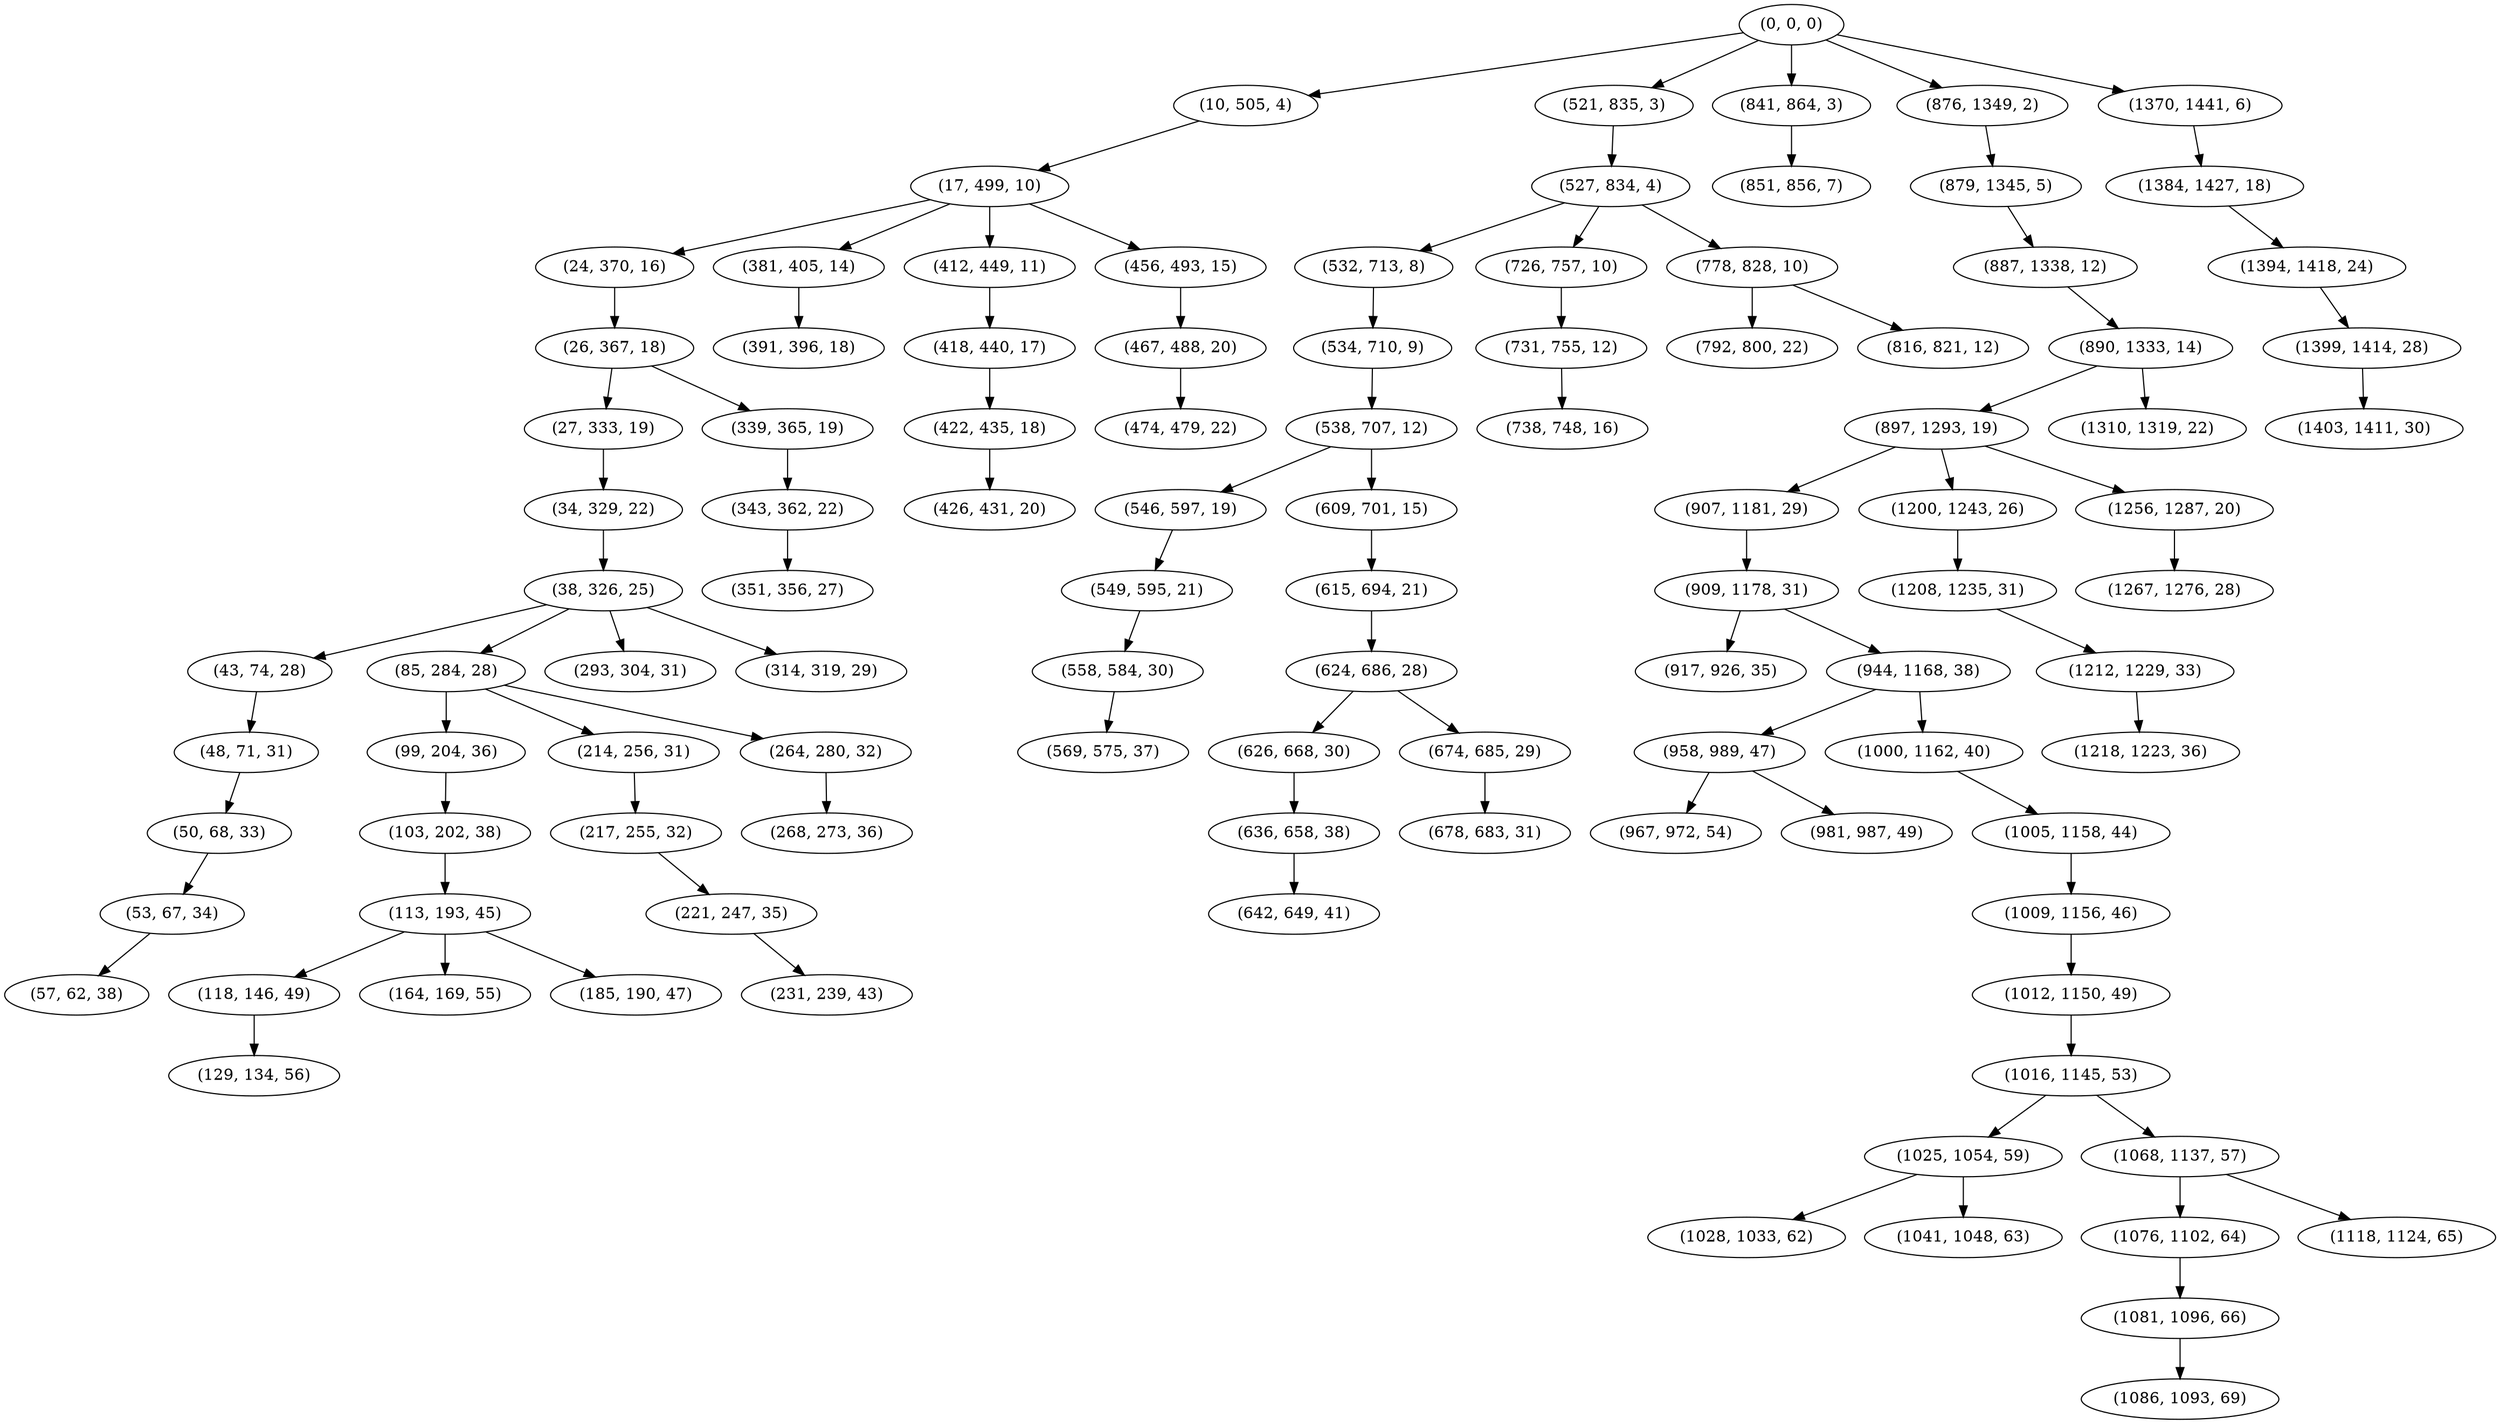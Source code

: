 digraph tree {
    "(0, 0, 0)";
    "(10, 505, 4)";
    "(17, 499, 10)";
    "(24, 370, 16)";
    "(26, 367, 18)";
    "(27, 333, 19)";
    "(34, 329, 22)";
    "(38, 326, 25)";
    "(43, 74, 28)";
    "(48, 71, 31)";
    "(50, 68, 33)";
    "(53, 67, 34)";
    "(57, 62, 38)";
    "(85, 284, 28)";
    "(99, 204, 36)";
    "(103, 202, 38)";
    "(113, 193, 45)";
    "(118, 146, 49)";
    "(129, 134, 56)";
    "(164, 169, 55)";
    "(185, 190, 47)";
    "(214, 256, 31)";
    "(217, 255, 32)";
    "(221, 247, 35)";
    "(231, 239, 43)";
    "(264, 280, 32)";
    "(268, 273, 36)";
    "(293, 304, 31)";
    "(314, 319, 29)";
    "(339, 365, 19)";
    "(343, 362, 22)";
    "(351, 356, 27)";
    "(381, 405, 14)";
    "(391, 396, 18)";
    "(412, 449, 11)";
    "(418, 440, 17)";
    "(422, 435, 18)";
    "(426, 431, 20)";
    "(456, 493, 15)";
    "(467, 488, 20)";
    "(474, 479, 22)";
    "(521, 835, 3)";
    "(527, 834, 4)";
    "(532, 713, 8)";
    "(534, 710, 9)";
    "(538, 707, 12)";
    "(546, 597, 19)";
    "(549, 595, 21)";
    "(558, 584, 30)";
    "(569, 575, 37)";
    "(609, 701, 15)";
    "(615, 694, 21)";
    "(624, 686, 28)";
    "(626, 668, 30)";
    "(636, 658, 38)";
    "(642, 649, 41)";
    "(674, 685, 29)";
    "(678, 683, 31)";
    "(726, 757, 10)";
    "(731, 755, 12)";
    "(738, 748, 16)";
    "(778, 828, 10)";
    "(792, 800, 22)";
    "(816, 821, 12)";
    "(841, 864, 3)";
    "(851, 856, 7)";
    "(876, 1349, 2)";
    "(879, 1345, 5)";
    "(887, 1338, 12)";
    "(890, 1333, 14)";
    "(897, 1293, 19)";
    "(907, 1181, 29)";
    "(909, 1178, 31)";
    "(917, 926, 35)";
    "(944, 1168, 38)";
    "(958, 989, 47)";
    "(967, 972, 54)";
    "(981, 987, 49)";
    "(1000, 1162, 40)";
    "(1005, 1158, 44)";
    "(1009, 1156, 46)";
    "(1012, 1150, 49)";
    "(1016, 1145, 53)";
    "(1025, 1054, 59)";
    "(1028, 1033, 62)";
    "(1041, 1048, 63)";
    "(1068, 1137, 57)";
    "(1076, 1102, 64)";
    "(1081, 1096, 66)";
    "(1086, 1093, 69)";
    "(1118, 1124, 65)";
    "(1200, 1243, 26)";
    "(1208, 1235, 31)";
    "(1212, 1229, 33)";
    "(1218, 1223, 36)";
    "(1256, 1287, 20)";
    "(1267, 1276, 28)";
    "(1310, 1319, 22)";
    "(1370, 1441, 6)";
    "(1384, 1427, 18)";
    "(1394, 1418, 24)";
    "(1399, 1414, 28)";
    "(1403, 1411, 30)";
    "(0, 0, 0)" -> "(10, 505, 4)";
    "(0, 0, 0)" -> "(521, 835, 3)";
    "(0, 0, 0)" -> "(841, 864, 3)";
    "(0, 0, 0)" -> "(876, 1349, 2)";
    "(0, 0, 0)" -> "(1370, 1441, 6)";
    "(10, 505, 4)" -> "(17, 499, 10)";
    "(17, 499, 10)" -> "(24, 370, 16)";
    "(17, 499, 10)" -> "(381, 405, 14)";
    "(17, 499, 10)" -> "(412, 449, 11)";
    "(17, 499, 10)" -> "(456, 493, 15)";
    "(24, 370, 16)" -> "(26, 367, 18)";
    "(26, 367, 18)" -> "(27, 333, 19)";
    "(26, 367, 18)" -> "(339, 365, 19)";
    "(27, 333, 19)" -> "(34, 329, 22)";
    "(34, 329, 22)" -> "(38, 326, 25)";
    "(38, 326, 25)" -> "(43, 74, 28)";
    "(38, 326, 25)" -> "(85, 284, 28)";
    "(38, 326, 25)" -> "(293, 304, 31)";
    "(38, 326, 25)" -> "(314, 319, 29)";
    "(43, 74, 28)" -> "(48, 71, 31)";
    "(48, 71, 31)" -> "(50, 68, 33)";
    "(50, 68, 33)" -> "(53, 67, 34)";
    "(53, 67, 34)" -> "(57, 62, 38)";
    "(85, 284, 28)" -> "(99, 204, 36)";
    "(85, 284, 28)" -> "(214, 256, 31)";
    "(85, 284, 28)" -> "(264, 280, 32)";
    "(99, 204, 36)" -> "(103, 202, 38)";
    "(103, 202, 38)" -> "(113, 193, 45)";
    "(113, 193, 45)" -> "(118, 146, 49)";
    "(113, 193, 45)" -> "(164, 169, 55)";
    "(113, 193, 45)" -> "(185, 190, 47)";
    "(118, 146, 49)" -> "(129, 134, 56)";
    "(214, 256, 31)" -> "(217, 255, 32)";
    "(217, 255, 32)" -> "(221, 247, 35)";
    "(221, 247, 35)" -> "(231, 239, 43)";
    "(264, 280, 32)" -> "(268, 273, 36)";
    "(339, 365, 19)" -> "(343, 362, 22)";
    "(343, 362, 22)" -> "(351, 356, 27)";
    "(381, 405, 14)" -> "(391, 396, 18)";
    "(412, 449, 11)" -> "(418, 440, 17)";
    "(418, 440, 17)" -> "(422, 435, 18)";
    "(422, 435, 18)" -> "(426, 431, 20)";
    "(456, 493, 15)" -> "(467, 488, 20)";
    "(467, 488, 20)" -> "(474, 479, 22)";
    "(521, 835, 3)" -> "(527, 834, 4)";
    "(527, 834, 4)" -> "(532, 713, 8)";
    "(527, 834, 4)" -> "(726, 757, 10)";
    "(527, 834, 4)" -> "(778, 828, 10)";
    "(532, 713, 8)" -> "(534, 710, 9)";
    "(534, 710, 9)" -> "(538, 707, 12)";
    "(538, 707, 12)" -> "(546, 597, 19)";
    "(538, 707, 12)" -> "(609, 701, 15)";
    "(546, 597, 19)" -> "(549, 595, 21)";
    "(549, 595, 21)" -> "(558, 584, 30)";
    "(558, 584, 30)" -> "(569, 575, 37)";
    "(609, 701, 15)" -> "(615, 694, 21)";
    "(615, 694, 21)" -> "(624, 686, 28)";
    "(624, 686, 28)" -> "(626, 668, 30)";
    "(624, 686, 28)" -> "(674, 685, 29)";
    "(626, 668, 30)" -> "(636, 658, 38)";
    "(636, 658, 38)" -> "(642, 649, 41)";
    "(674, 685, 29)" -> "(678, 683, 31)";
    "(726, 757, 10)" -> "(731, 755, 12)";
    "(731, 755, 12)" -> "(738, 748, 16)";
    "(778, 828, 10)" -> "(792, 800, 22)";
    "(778, 828, 10)" -> "(816, 821, 12)";
    "(841, 864, 3)" -> "(851, 856, 7)";
    "(876, 1349, 2)" -> "(879, 1345, 5)";
    "(879, 1345, 5)" -> "(887, 1338, 12)";
    "(887, 1338, 12)" -> "(890, 1333, 14)";
    "(890, 1333, 14)" -> "(897, 1293, 19)";
    "(890, 1333, 14)" -> "(1310, 1319, 22)";
    "(897, 1293, 19)" -> "(907, 1181, 29)";
    "(897, 1293, 19)" -> "(1200, 1243, 26)";
    "(897, 1293, 19)" -> "(1256, 1287, 20)";
    "(907, 1181, 29)" -> "(909, 1178, 31)";
    "(909, 1178, 31)" -> "(917, 926, 35)";
    "(909, 1178, 31)" -> "(944, 1168, 38)";
    "(944, 1168, 38)" -> "(958, 989, 47)";
    "(944, 1168, 38)" -> "(1000, 1162, 40)";
    "(958, 989, 47)" -> "(967, 972, 54)";
    "(958, 989, 47)" -> "(981, 987, 49)";
    "(1000, 1162, 40)" -> "(1005, 1158, 44)";
    "(1005, 1158, 44)" -> "(1009, 1156, 46)";
    "(1009, 1156, 46)" -> "(1012, 1150, 49)";
    "(1012, 1150, 49)" -> "(1016, 1145, 53)";
    "(1016, 1145, 53)" -> "(1025, 1054, 59)";
    "(1016, 1145, 53)" -> "(1068, 1137, 57)";
    "(1025, 1054, 59)" -> "(1028, 1033, 62)";
    "(1025, 1054, 59)" -> "(1041, 1048, 63)";
    "(1068, 1137, 57)" -> "(1076, 1102, 64)";
    "(1068, 1137, 57)" -> "(1118, 1124, 65)";
    "(1076, 1102, 64)" -> "(1081, 1096, 66)";
    "(1081, 1096, 66)" -> "(1086, 1093, 69)";
    "(1200, 1243, 26)" -> "(1208, 1235, 31)";
    "(1208, 1235, 31)" -> "(1212, 1229, 33)";
    "(1212, 1229, 33)" -> "(1218, 1223, 36)";
    "(1256, 1287, 20)" -> "(1267, 1276, 28)";
    "(1370, 1441, 6)" -> "(1384, 1427, 18)";
    "(1384, 1427, 18)" -> "(1394, 1418, 24)";
    "(1394, 1418, 24)" -> "(1399, 1414, 28)";
    "(1399, 1414, 28)" -> "(1403, 1411, 30)";
}
